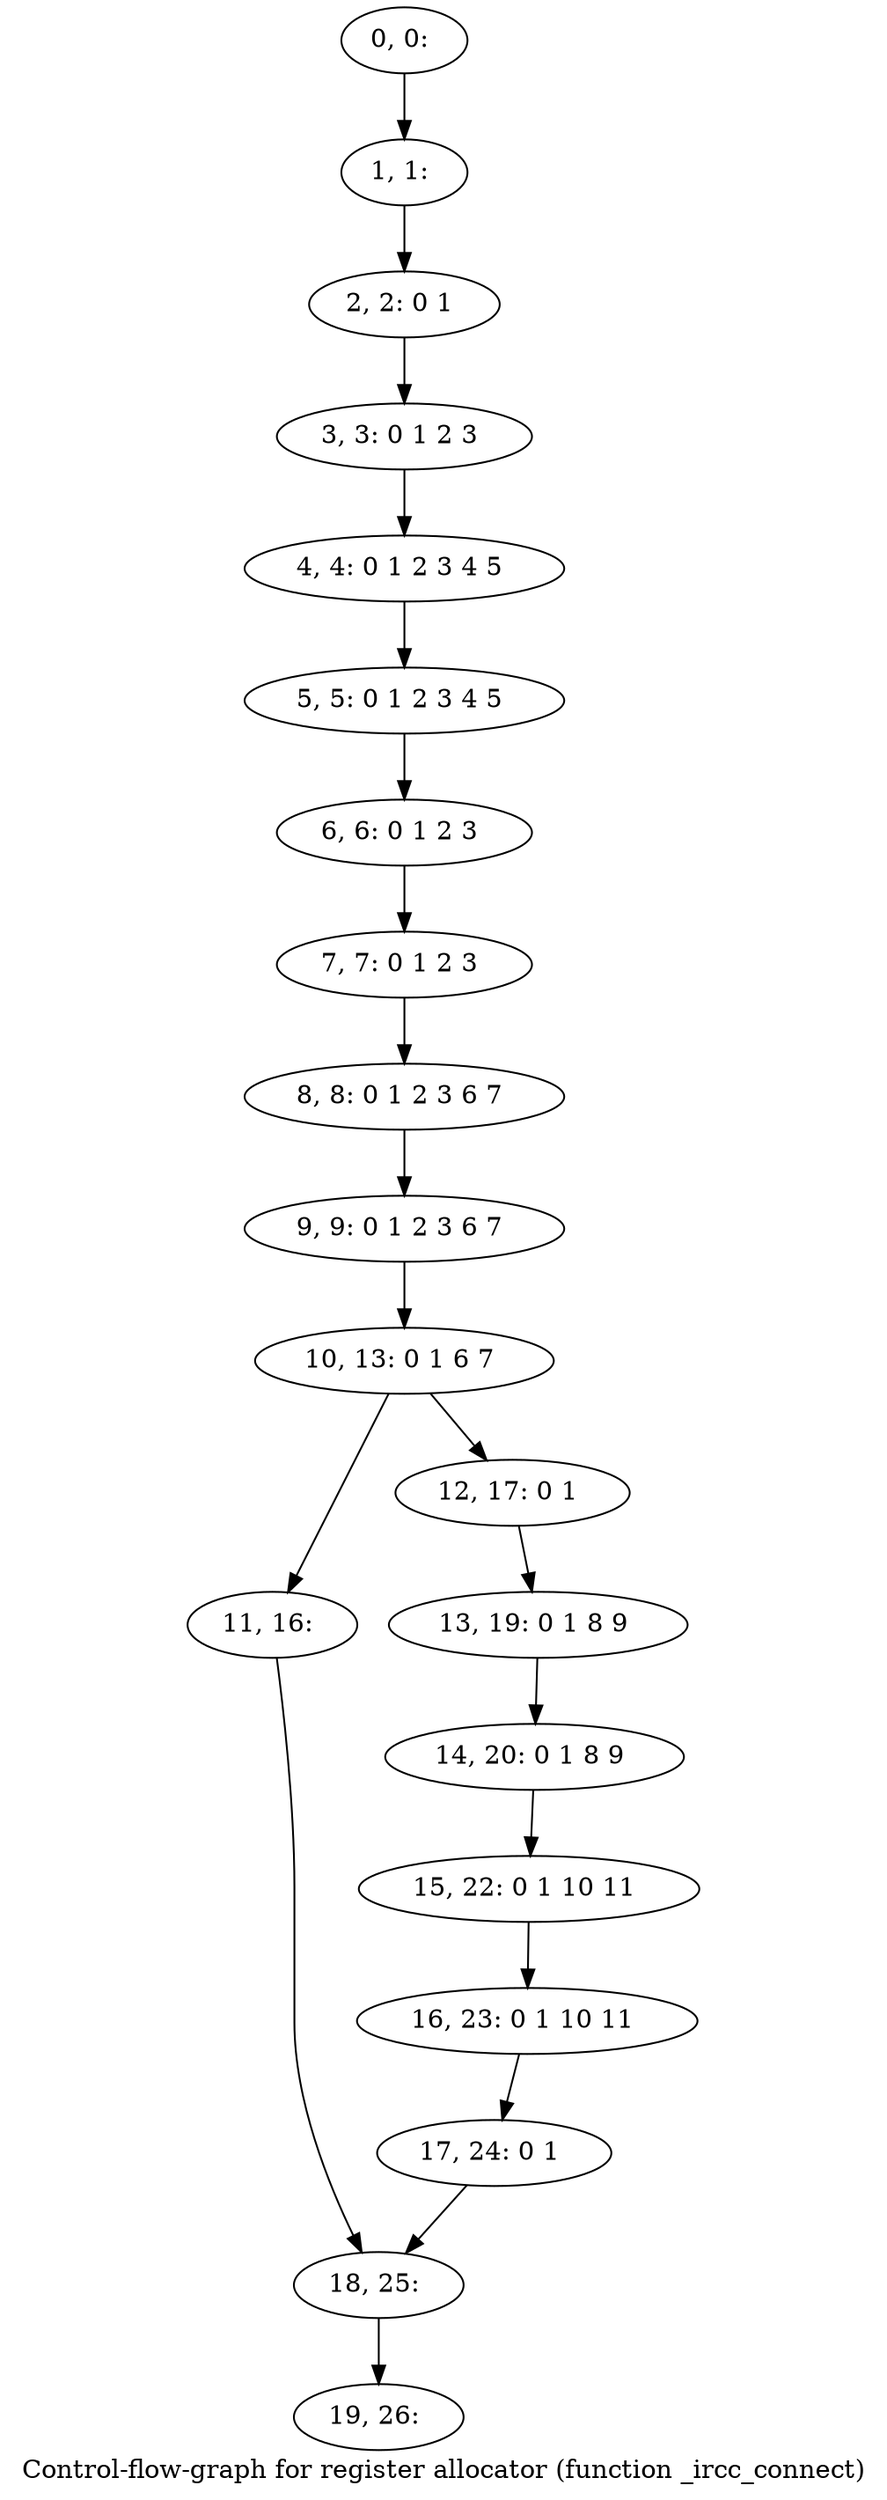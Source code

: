 digraph G {
graph [label="Control-flow-graph for register allocator (function _ircc_connect)"]
0[label="0, 0: "];
1[label="1, 1: "];
2[label="2, 2: 0 1 "];
3[label="3, 3: 0 1 2 3 "];
4[label="4, 4: 0 1 2 3 4 5 "];
5[label="5, 5: 0 1 2 3 4 5 "];
6[label="6, 6: 0 1 2 3 "];
7[label="7, 7: 0 1 2 3 "];
8[label="8, 8: 0 1 2 3 6 7 "];
9[label="9, 9: 0 1 2 3 6 7 "];
10[label="10, 13: 0 1 6 7 "];
11[label="11, 16: "];
12[label="12, 17: 0 1 "];
13[label="13, 19: 0 1 8 9 "];
14[label="14, 20: 0 1 8 9 "];
15[label="15, 22: 0 1 10 11 "];
16[label="16, 23: 0 1 10 11 "];
17[label="17, 24: 0 1 "];
18[label="18, 25: "];
19[label="19, 26: "];
0->1 ;
1->2 ;
2->3 ;
3->4 ;
4->5 ;
5->6 ;
6->7 ;
7->8 ;
8->9 ;
9->10 ;
10->11 ;
10->12 ;
11->18 ;
12->13 ;
13->14 ;
14->15 ;
15->16 ;
16->17 ;
17->18 ;
18->19 ;
}
